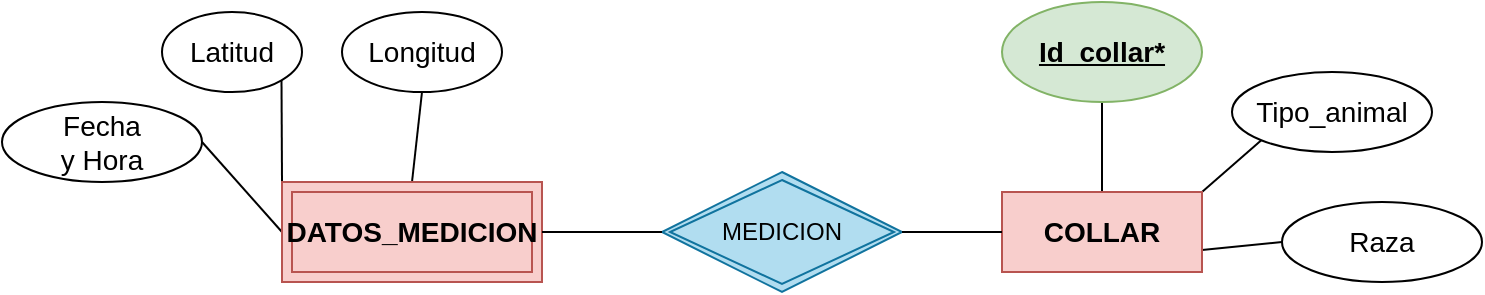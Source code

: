<mxfile version="24.6.3" type="device">
  <diagram name="Página-1" id="-hl80VwRCEBR7k2WWGzT">
    <mxGraphModel dx="1032" dy="539" grid="1" gridSize="10" guides="1" tooltips="1" connect="1" arrows="1" fold="1" page="1" pageScale="1" pageWidth="827" pageHeight="1169" math="0" shadow="0">
      <root>
        <mxCell id="0" />
        <mxCell id="1" parent="0" />
        <mxCell id="_OrLw2awBMINR5Ud9afh-12" value="" style="endArrow=none;html=1;rounded=0;entryX=0.5;entryY=1;entryDx=0;entryDy=0;exitX=0.5;exitY=0;exitDx=0;exitDy=0;" parent="1" source="AcX0HIqRr1pyEg25F6Sg-19" target="AcX0HIqRr1pyEg25F6Sg-15" edge="1">
          <mxGeometry width="50" height="50" relative="1" as="geometry">
            <mxPoint x="690" y="300" as="sourcePoint" />
            <mxPoint x="720" y="200" as="targetPoint" />
          </mxGeometry>
        </mxCell>
        <mxCell id="_OrLw2awBMINR5Ud9afh-13" value="" style="endArrow=none;html=1;rounded=0;entryX=1;entryY=1;entryDx=0;entryDy=0;exitX=0;exitY=0;exitDx=0;exitDy=0;" parent="1" source="AcX0HIqRr1pyEg25F6Sg-14" target="AcX0HIqRr1pyEg25F6Sg-11" edge="1">
          <mxGeometry width="50" height="50" relative="1" as="geometry">
            <mxPoint x="350" y="70" as="sourcePoint" />
            <mxPoint x="330" y="180" as="targetPoint" />
          </mxGeometry>
        </mxCell>
        <mxCell id="_OrLw2awBMINR5Ud9afh-14" value="" style="endArrow=none;html=1;rounded=0;entryX=0.5;entryY=1;entryDx=0;entryDy=0;exitX=0.5;exitY=0;exitDx=0;exitDy=0;" parent="1" source="AcX0HIqRr1pyEg25F6Sg-14" target="AcX0HIqRr1pyEg25F6Sg-12" edge="1">
          <mxGeometry width="50" height="50" relative="1" as="geometry">
            <mxPoint x="440" y="210" as="sourcePoint" />
            <mxPoint x="400" y="180" as="targetPoint" />
          </mxGeometry>
        </mxCell>
        <mxCell id="_OrLw2awBMINR5Ud9afh-16" value="" style="endArrow=none;html=1;rounded=0;entryX=1;entryY=0.5;entryDx=0;entryDy=0;exitX=0;exitY=0.5;exitDx=0;exitDy=0;" parent="1" source="AcX0HIqRr1pyEg25F6Sg-14" target="AcX0HIqRr1pyEg25F6Sg-10" edge="1">
          <mxGeometry width="50" height="50" relative="1" as="geometry">
            <mxPoint x="80" y="310" as="sourcePoint" />
            <mxPoint x="300" y="215" as="targetPoint" />
          </mxGeometry>
        </mxCell>
        <mxCell id="AcX0HIqRr1pyEg25F6Sg-8" value="" style="endArrow=none;html=1;rounded=0;entryX=0;entryY=1;entryDx=0;entryDy=0;exitX=1;exitY=0;exitDx=0;exitDy=0;" parent="1" source="AcX0HIqRr1pyEg25F6Sg-19" target="AcX0HIqRr1pyEg25F6Sg-17" edge="1">
          <mxGeometry width="50" height="50" relative="1" as="geometry">
            <mxPoint x="760" y="260" as="sourcePoint" />
            <mxPoint x="800" y="230" as="targetPoint" />
          </mxGeometry>
        </mxCell>
        <mxCell id="AcX0HIqRr1pyEg25F6Sg-9" value="" style="endArrow=none;html=1;rounded=0;entryX=0;entryY=0.5;entryDx=0;entryDy=0;exitX=1;exitY=0.5;exitDx=0;exitDy=0;" parent="1" target="AcX0HIqRr1pyEg25F6Sg-18" edge="1">
          <mxGeometry width="50" height="50" relative="1" as="geometry">
            <mxPoint x="760" y="275" as="sourcePoint" />
            <mxPoint x="800" y="275" as="targetPoint" />
          </mxGeometry>
        </mxCell>
        <mxCell id="AcX0HIqRr1pyEg25F6Sg-10" value="&lt;font style=&quot;font-size: 14px;&quot;&gt;Fecha&lt;/font&gt;&lt;div style=&quot;font-size: 14px;&quot;&gt;&lt;font style=&quot;font-size: 14px;&quot;&gt;y Hora&lt;/font&gt;&lt;/div&gt;" style="ellipse;whiteSpace=wrap;html=1;align=center;" parent="1" vertex="1">
          <mxGeometry x="170" y="200" width="100" height="40" as="geometry" />
        </mxCell>
        <mxCell id="AcX0HIqRr1pyEg25F6Sg-11" value="&lt;font style=&quot;font-size: 14px;&quot;&gt;Latitud&lt;/font&gt;" style="ellipse;whiteSpace=wrap;html=1;align=center;" parent="1" vertex="1">
          <mxGeometry x="250" y="155" width="70" height="40" as="geometry" />
        </mxCell>
        <mxCell id="AcX0HIqRr1pyEg25F6Sg-12" value="&lt;font style=&quot;font-size: 14px;&quot;&gt;Longitud&lt;/font&gt;" style="ellipse;whiteSpace=wrap;html=1;align=center;" parent="1" vertex="1">
          <mxGeometry x="340" y="155" width="80" height="40" as="geometry" />
        </mxCell>
        <mxCell id="AcX0HIqRr1pyEg25F6Sg-14" value="&lt;span style=&quot;font-size: 14px;&quot;&gt;&lt;b&gt;DATOS_MEDICION&lt;/b&gt;&lt;/span&gt;" style="shape=ext;margin=3;double=1;whiteSpace=wrap;html=1;align=center;fillColor=#f8cecc;strokeColor=#b85450;" parent="1" vertex="1">
          <mxGeometry x="310" y="240" width="130" height="50" as="geometry" />
        </mxCell>
        <mxCell id="AcX0HIqRr1pyEg25F6Sg-15" value="&lt;font style=&quot;font-size: 14px;&quot;&gt;&lt;b&gt;Id_collar*&lt;/b&gt;&lt;/font&gt;" style="ellipse;whiteSpace=wrap;html=1;align=center;fontStyle=4;fillColor=#d5e8d4;strokeColor=#82b366;" parent="1" vertex="1">
          <mxGeometry x="670" y="150" width="100" height="50" as="geometry" />
        </mxCell>
        <mxCell id="AcX0HIqRr1pyEg25F6Sg-17" value="&lt;font style=&quot;font-size: 14px;&quot;&gt;Tipo_animal&lt;/font&gt;" style="ellipse;whiteSpace=wrap;html=1;align=center;" parent="1" vertex="1">
          <mxGeometry x="785" y="185" width="100" height="40" as="geometry" />
        </mxCell>
        <mxCell id="AcX0HIqRr1pyEg25F6Sg-18" value="&lt;font style=&quot;font-size: 14px;&quot;&gt;Raza&lt;/font&gt;" style="ellipse;whiteSpace=wrap;html=1;align=center;" parent="1" vertex="1">
          <mxGeometry x="810" y="250" width="100" height="40" as="geometry" />
        </mxCell>
        <mxCell id="AcX0HIqRr1pyEg25F6Sg-19" value="&lt;b&gt;&lt;font style=&quot;font-size: 14px;&quot;&gt;COLLAR&lt;/font&gt;&lt;/b&gt;" style="whiteSpace=wrap;html=1;align=center;fillColor=#f8cecc;strokeColor=#b85450;" parent="1" vertex="1">
          <mxGeometry x="670" y="245" width="100" height="40" as="geometry" />
        </mxCell>
        <mxCell id="if6BDhI6iaWj9KLOvkDf-1" value="MEDICION" style="shape=rhombus;double=1;perimeter=rhombusPerimeter;whiteSpace=wrap;html=1;align=center;fillColor=#b1ddf0;strokeColor=#10739e;" vertex="1" parent="1">
          <mxGeometry x="500" y="235" width="120" height="60" as="geometry" />
        </mxCell>
        <mxCell id="if6BDhI6iaWj9KLOvkDf-2" value="" style="endArrow=none;html=1;rounded=0;exitX=1;exitY=0.5;exitDx=0;exitDy=0;entryX=0;entryY=0.5;entryDx=0;entryDy=0;" edge="1" parent="1" source="AcX0HIqRr1pyEg25F6Sg-14" target="if6BDhI6iaWj9KLOvkDf-1">
          <mxGeometry relative="1" as="geometry">
            <mxPoint x="450" y="280" as="sourcePoint" />
            <mxPoint x="610" y="280" as="targetPoint" />
          </mxGeometry>
        </mxCell>
        <mxCell id="if6BDhI6iaWj9KLOvkDf-3" value="" style="endArrow=none;html=1;rounded=0;entryX=0;entryY=0.5;entryDx=0;entryDy=0;exitX=1;exitY=0.5;exitDx=0;exitDy=0;" edge="1" parent="1" source="if6BDhI6iaWj9KLOvkDf-1" target="AcX0HIqRr1pyEg25F6Sg-19">
          <mxGeometry relative="1" as="geometry">
            <mxPoint x="450" y="280" as="sourcePoint" />
            <mxPoint x="610" y="280" as="targetPoint" />
          </mxGeometry>
        </mxCell>
      </root>
    </mxGraphModel>
  </diagram>
</mxfile>

